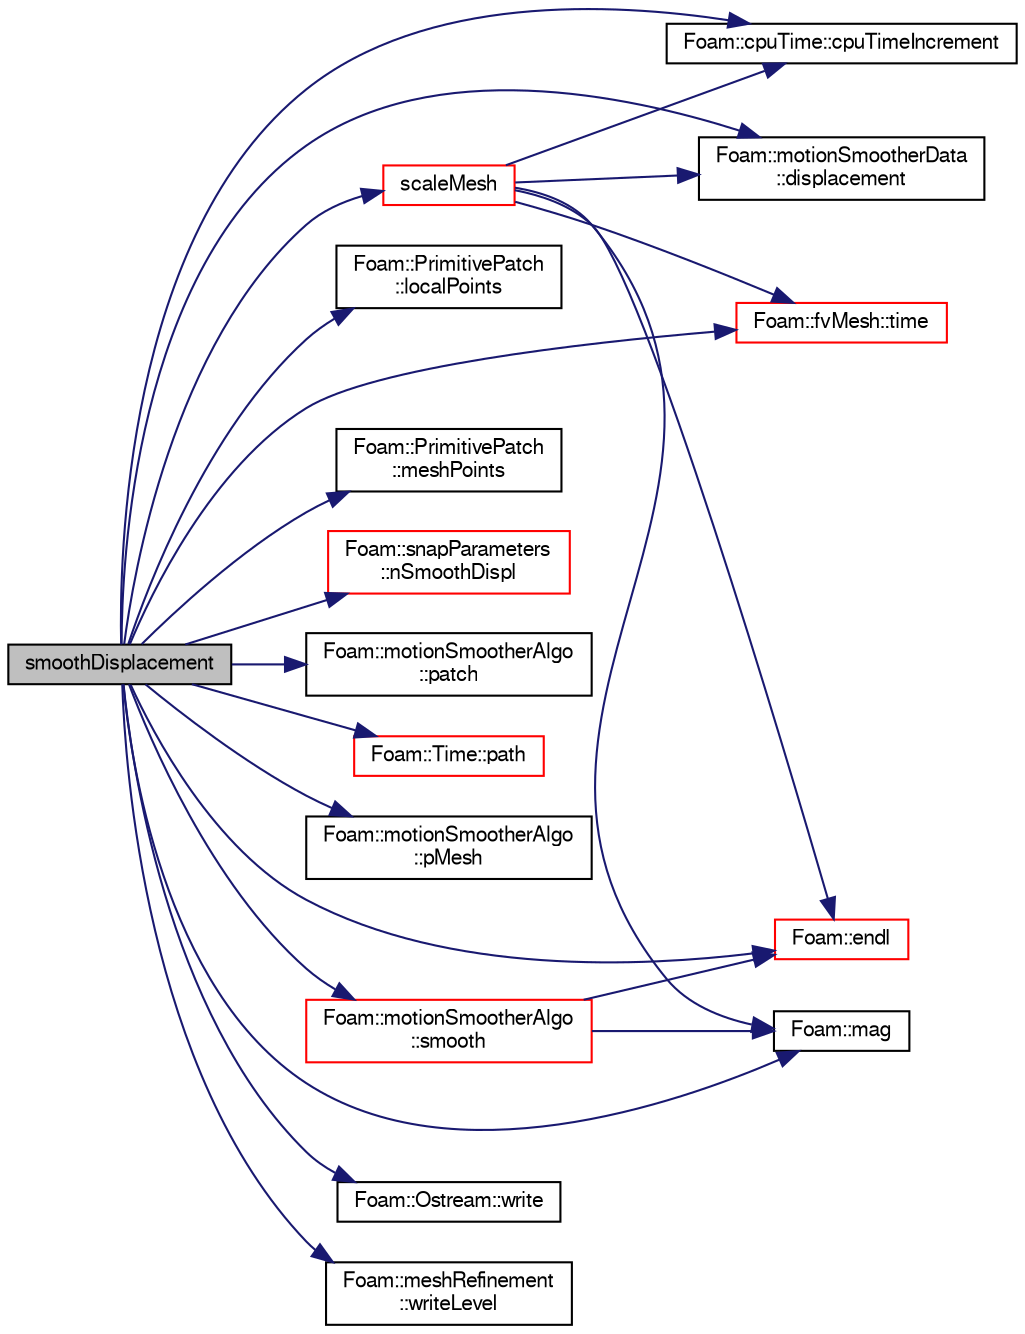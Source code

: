 digraph "smoothDisplacement"
{
  bgcolor="transparent";
  edge [fontname="FreeSans",fontsize="10",labelfontname="FreeSans",labelfontsize="10"];
  node [fontname="FreeSans",fontsize="10",shape=record];
  rankdir="LR";
  Node4111 [label="smoothDisplacement",height=0.2,width=0.4,color="black", fillcolor="grey75", style="filled", fontcolor="black"];
  Node4111 -> Node4112 [color="midnightblue",fontsize="10",style="solid",fontname="FreeSans"];
  Node4112 [label="Foam::cpuTime::cpuTimeIncrement",height=0.2,width=0.4,color="black",URL="$a28510.html#a4175329836735c8e826766a016455fa1",tooltip="Return CPU time (in seconds) since last call to cpuTimeIncrement() "];
  Node4111 -> Node4113 [color="midnightblue",fontsize="10",style="solid",fontname="FreeSans"];
  Node4113 [label="Foam::motionSmootherData\l::displacement",height=0.2,width=0.4,color="black",URL="$a21558.html#a385ef78c10bfc635b81bec6ef42e051b",tooltip="Reference to displacement field. "];
  Node4111 -> Node4114 [color="midnightblue",fontsize="10",style="solid",fontname="FreeSans"];
  Node4114 [label="Foam::endl",height=0.2,width=0.4,color="red",URL="$a21124.html#a2db8fe02a0d3909e9351bb4275b23ce4",tooltip="Add newline and flush stream. "];
  Node4111 -> Node4116 [color="midnightblue",fontsize="10",style="solid",fontname="FreeSans"];
  Node4116 [label="Foam::PrimitivePatch\l::localPoints",height=0.2,width=0.4,color="black",URL="$a27538.html#aca6c65ee2831bb6795149af7635640a2",tooltip="Return pointField of points in patch. "];
  Node4111 -> Node4117 [color="midnightblue",fontsize="10",style="solid",fontname="FreeSans"];
  Node4117 [label="Foam::mag",height=0.2,width=0.4,color="black",URL="$a21124.html#a929da2a3fdcf3dacbbe0487d3a330dae"];
  Node4111 -> Node4118 [color="midnightblue",fontsize="10",style="solid",fontname="FreeSans"];
  Node4118 [label="Foam::PrimitivePatch\l::meshPoints",height=0.2,width=0.4,color="black",URL="$a27538.html#a52e3a457780fe74b31d39dc046bce1d8",tooltip="Return labelList of mesh points in patch. They are constructed. "];
  Node4111 -> Node4119 [color="midnightblue",fontsize="10",style="solid",fontname="FreeSans"];
  Node4119 [label="Foam::snapParameters\l::nSmoothDispl",height=0.2,width=0.4,color="red",URL="$a24642.html#a04aa1c2b581fcdbe85ae7c4f24d07814",tooltip="Number of mesh displacement smoothing iterations. "];
  Node4111 -> Node4121 [color="midnightblue",fontsize="10",style="solid",fontname="FreeSans"];
  Node4121 [label="Foam::motionSmootherAlgo\l::patch",height=0.2,width=0.4,color="black",URL="$a21550.html#a914b0b03c554221e48ff72ddacf61020",tooltip="Reference to patch. "];
  Node4111 -> Node4122 [color="midnightblue",fontsize="10",style="solid",fontname="FreeSans"];
  Node4122 [label="Foam::Time::path",height=0.2,width=0.4,color="red",URL="$a26350.html#a3a68a482f9904838898709bec94fedc5",tooltip="Return path. "];
  Node4111 -> Node4127 [color="midnightblue",fontsize="10",style="solid",fontname="FreeSans"];
  Node4127 [label="Foam::motionSmootherAlgo\l::pMesh",height=0.2,width=0.4,color="black",URL="$a21550.html#a975de1a9ac48c0f5cc7f382927f5e713",tooltip="Reference to pointMesh. "];
  Node4111 -> Node4128 [color="midnightblue",fontsize="10",style="solid",fontname="FreeSans"];
  Node4128 [label="scaleMesh",height=0.2,width=0.4,color="red",URL="$a24622.html#a4b8f2c5757f4d8cd95f8e1830e44c179",tooltip="Do the hard work: move the mesh according to displacement,. "];
  Node4128 -> Node4114 [color="midnightblue",fontsize="10",style="solid",fontname="FreeSans"];
  Node4128 -> Node4134 [color="midnightblue",fontsize="10",style="solid",fontname="FreeSans"];
  Node4134 [label="Foam::fvMesh::time",height=0.2,width=0.4,color="red",URL="$a22766.html#a0d94096809fe3376b29a2a29ca11bb18",tooltip="Return the top-level database. "];
  Node4128 -> Node4113 [color="midnightblue",fontsize="10",style="solid",fontname="FreeSans"];
  Node4128 -> Node4117 [color="midnightblue",fontsize="10",style="solid",fontname="FreeSans"];
  Node4128 -> Node4112 [color="midnightblue",fontsize="10",style="solid",fontname="FreeSans"];
  Node4111 -> Node4580 [color="midnightblue",fontsize="10",style="solid",fontname="FreeSans"];
  Node4580 [label="Foam::motionSmootherAlgo\l::smooth",height=0.2,width=0.4,color="red",URL="$a21550.html#a9573d3e007b37387f7624f7b6a8ceefd",tooltip="Fully explicit smoothing of fields (not positions) "];
  Node4580 -> Node4114 [color="midnightblue",fontsize="10",style="solid",fontname="FreeSans"];
  Node4580 -> Node4117 [color="midnightblue",fontsize="10",style="solid",fontname="FreeSans"];
  Node4111 -> Node4134 [color="midnightblue",fontsize="10",style="solid",fontname="FreeSans"];
  Node4111 -> Node4524 [color="midnightblue",fontsize="10",style="solid",fontname="FreeSans"];
  Node4524 [label="Foam::Ostream::write",height=0.2,width=0.4,color="black",URL="$a26238.html#a81a19ad9e4098b4701cc8bab9a59d78b",tooltip="Write next token to stream. "];
  Node4111 -> Node4563 [color="midnightblue",fontsize="10",style="solid",fontname="FreeSans"];
  Node4563 [label="Foam::meshRefinement\l::writeLevel",height=0.2,width=0.4,color="black",URL="$a24662.html#aeffc4049f055c08fd23bede34d7a1d0b",tooltip="Get/set write level. "];
}
